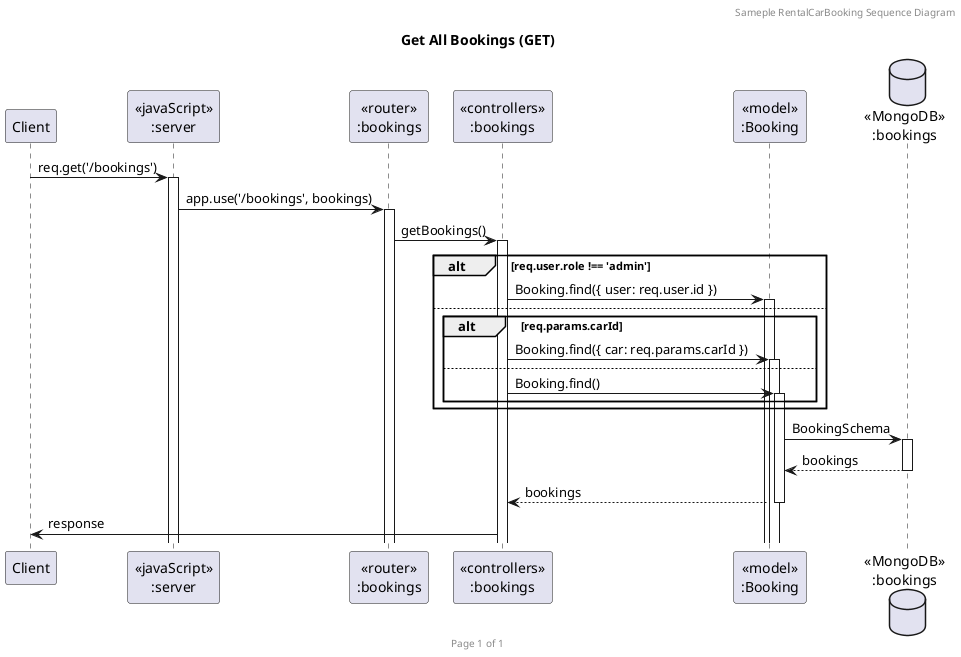 @startuml Get All Bookings (GET)

header Sameple RentalCarBooking Sequence Diagram
footer Page %page% of %lastpage%
title "Get All Bookings (GET)"

participant "Client" as client
participant "<<javaScript>>\n:server" as server
participant "<<router>>\n:bookings" as routerBookings
participant "<<controllers>>\n:bookings" as controllersBookings
participant "<<model>>\n:Booking" as modelBooking
database "<<MongoDB>>\n:bookings" as BookingsDatabase

client->server ++:req.get('/bookings')
server-> routerBookings ++:app.use('/bookings', bookings)
routerBookings -> controllersBookings ++:getBookings()
alt req.user.role !== 'admin'
    controllersBookings -> modelBooking ++:Booking.find({ user: req.user.id })
else
    alt req.params.carId
        controllersBookings -> modelBooking ++:Booking.find({ car: req.params.carId })
    else
        controllersBookings -> modelBooking ++:Booking.find()
    end
end
modelBooking -> BookingsDatabase ++: BookingSchema
modelBooking <-- BookingsDatabase --:bookings
controllersBookings <-- modelBooking --:bookings
client <- controllersBookings :response



@enduml